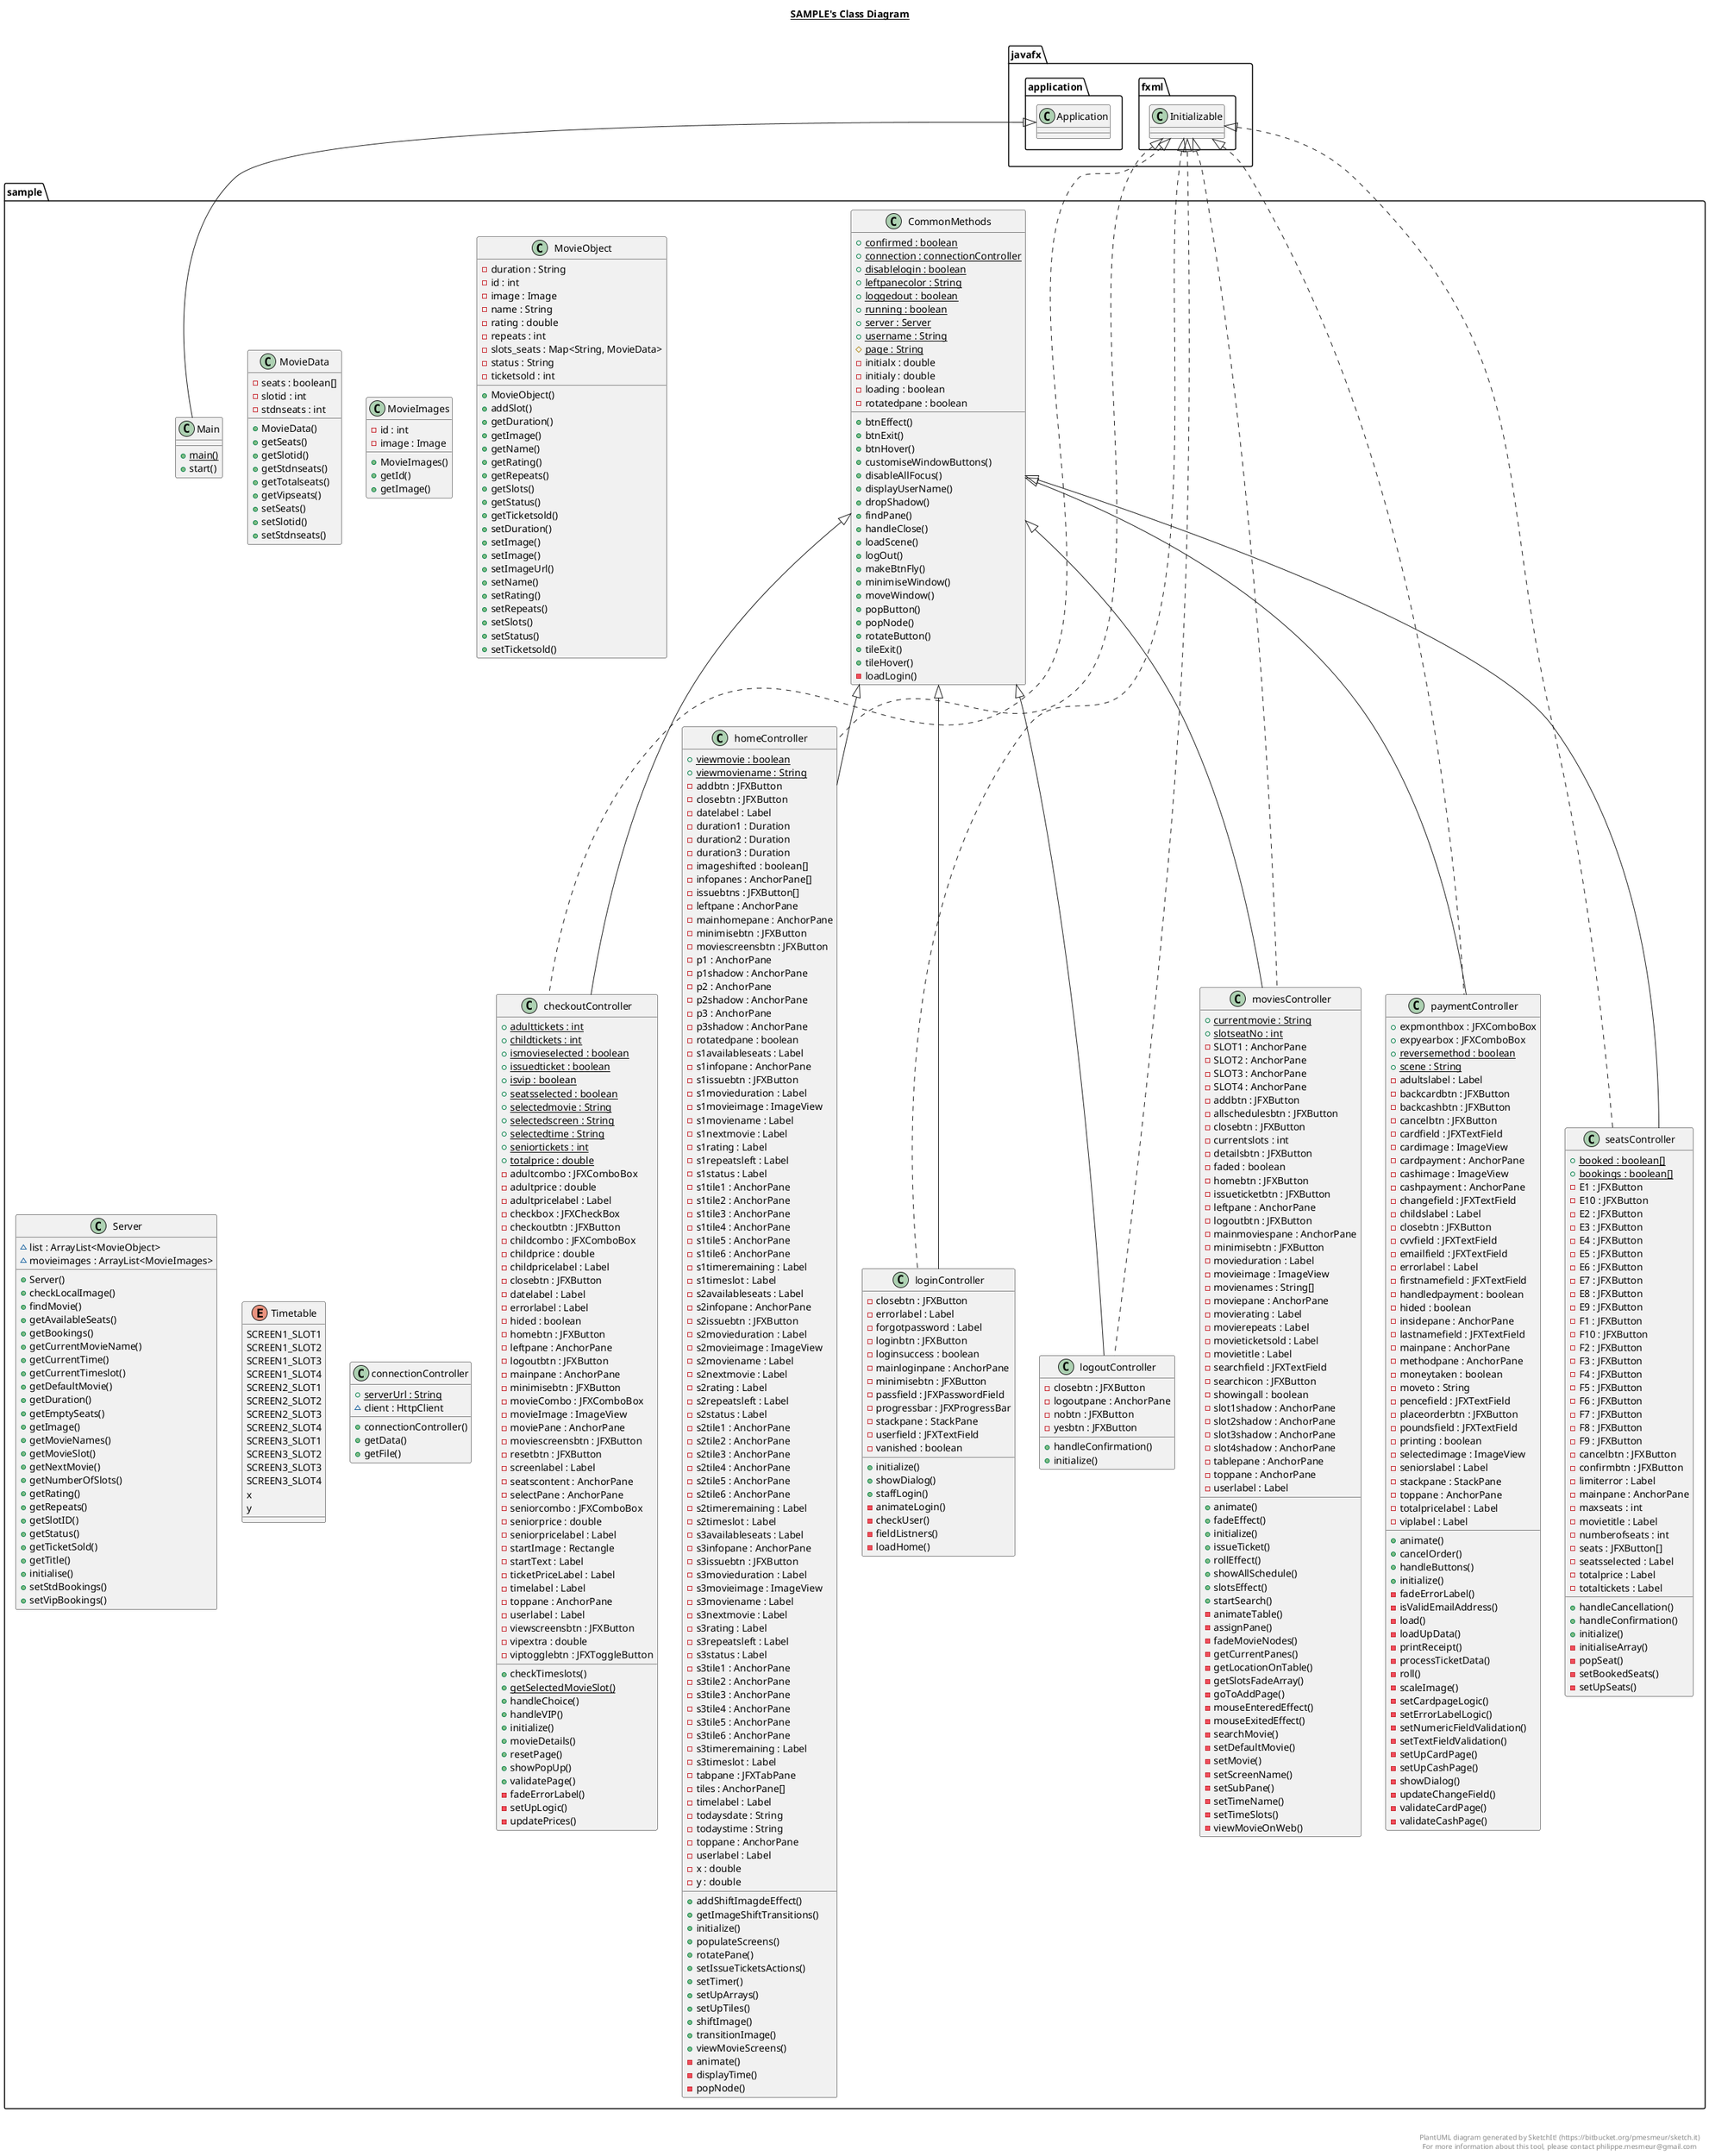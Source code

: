 @startuml

title __SAMPLE's Class Diagram__\n

  namespace sample {
    class sample.CommonMethods {
        {static} + confirmed : boolean
        {static} + connection : connectionController
        {static} + disablelogin : boolean
        {static} + leftpanecolor : String
        {static} + loggedout : boolean
        {static} + running : boolean
        {static} + server : Server
        {static} + username : String
        {static} # page : String
        - initialx : double
        - initialy : double
        - loading : boolean
        - rotatedpane : boolean
        + btnEffect()
        + btnExit()
        + btnHover()
        + customiseWindowButtons()
        + disableAllFocus()
        + displayUserName()
        + dropShadow()
        + findPane()
        + handleClose()
        + loadScene()
        + logOut()
        + makeBtnFly()
        + minimiseWindow()
        + moveWindow()
        + popButton()
        + popNode()
        + rotateButton()
        + tileExit()
        + tileHover()
        - loadLogin()
    }
  }
  

  namespace sample {
    class sample.Main {
        {static} + main()
        + start()
    }
  }
  

  namespace sample {
    class sample.MovieData {
        - seats : boolean[]
        - slotid : int
        - stdnseats : int
        + MovieData()
        + getSeats()
        + getSlotid()
        + getStdnseats()
        + getTotalseats()
        + getVipseats()
        + setSeats()
        + setSlotid()
        + setStdnseats()
    }
  }
  

  namespace sample {
    class sample.MovieImages {
        - id : int
        - image : Image
        + MovieImages()
        + getId()
        + getImage()
    }
  }
  

  namespace sample {
    class sample.MovieObject {
        - duration : String
        - id : int
        - image : Image
        - name : String
        - rating : double
        - repeats : int
        - slots_seats : Map<String, MovieData>
        - status : String
        - ticketsold : int
        + MovieObject()
        + addSlot()
        + getDuration()
        + getImage()
        + getName()
        + getRating()
        + getRepeats()
        + getSlots()
        + getStatus()
        + getTicketsold()
        + setDuration()
        + setImage()
        + setImage()
        + setImageUrl()
        + setName()
        + setRating()
        + setRepeats()
        + setSlots()
        + setStatus()
        + setTicketsold()
    }
  }
  

  namespace sample {
    class sample.Server {
        ~ list : ArrayList<MovieObject>
        ~ movieimages : ArrayList<MovieImages>
        + Server()
        + checkLocalImage()
        + findMovie()
        + getAvailableSeats()
        + getBookings()
        + getCurrentMovieName()
        + getCurrentTime()
        + getCurrentTimeslot()
        + getDefaultMovie()
        + getDuration()
        + getEmptySeats()
        + getImage()
        + getMovieNames()
        + getMovieSlot()
        + getNextMovie()
        + getNumberOfSlots()
        + getRating()
        + getRepeats()
        + getSlotID()
        + getStatus()
        + getTicketSold()
        + getTitle()
        + initialise()
        + setStdBookings()
        + setVipBookings()
    }
  }
  

  namespace sample {
    enum Timetable {
      SCREEN1_SLOT1
      SCREEN1_SLOT2
      SCREEN1_SLOT3
      SCREEN1_SLOT4
      SCREEN2_SLOT1
      SCREEN2_SLOT2
      SCREEN2_SLOT3
      SCREEN2_SLOT4
      SCREEN3_SLOT1
      SCREEN3_SLOT2
      SCREEN3_SLOT3
      SCREEN3_SLOT4
      x
      y
    }
  }
  

  namespace sample {
    class sample.checkoutController {
        {static} + adulttickets : int
        {static} + childtickets : int
        {static} + ismovieselected : boolean
        {static} + issuedticket : boolean
        {static} + isvip : boolean
        {static} + seatsselected : boolean
        {static} + selectedmovie : String
        {static} + selectedscreen : String
        {static} + selectedtime : String
        {static} + seniortickets : int
        {static} + totalprice : double
        - adultcombo : JFXComboBox
        - adultprice : double
        - adultpricelabel : Label
        - checkbox : JFXCheckBox
        - checkoutbtn : JFXButton
        - childcombo : JFXComboBox
        - childprice : double
        - childpricelabel : Label
        - closebtn : JFXButton
        - datelabel : Label
        - errorlabel : Label
        - hided : boolean
        - homebtn : JFXButton
        - leftpane : AnchorPane
        - logoutbtn : JFXButton
        - mainpane : AnchorPane
        - minimisebtn : JFXButton
        - movieCombo : JFXComboBox
        - movieImage : ImageView
        - moviePane : AnchorPane
        - moviescreensbtn : JFXButton
        - resetbtn : JFXButton
        - screenlabel : Label
        - seatscontent : AnchorPane
        - selectPane : AnchorPane
        - seniorcombo : JFXComboBox
        - seniorprice : double
        - seniorpricelabel : Label
        - startImage : Rectangle
        - startText : Label
        - ticketPriceLabel : Label
        - timelabel : Label
        - toppane : AnchorPane
        - userlabel : Label
        - viewscreensbtn : JFXButton
        - vipextra : double
        - viptogglebtn : JFXToggleButton
        + checkTimeslots()
        {static} + getSelectedMovieSlot()
        + handleChoice()
        + handleVIP()
        + initialize()
        + movieDetails()
        + resetPage()
        + showPopUp()
        + validatePage()
        - fadeErrorLabel()
        - setUpLogic()
        - updatePrices()
    }
  }
  

  namespace sample {
    class sample.connectionController {
        {static} + serverUrl : String
        ~ client : HttpClient
        + connectionController()
        + getData()
        + getFile()
    }
  }
  

  namespace sample {
    class sample.homeController {
        {static} + viewmovie : boolean
        {static} + viewmoviename : String
        - addbtn : JFXButton
        - closebtn : JFXButton
        - datelabel : Label
        - duration1 : Duration
        - duration2 : Duration
        - duration3 : Duration
        - imageshifted : boolean[]
        - infopanes : AnchorPane[]
        - issuebtns : JFXButton[]
        - leftpane : AnchorPane
        - mainhomepane : AnchorPane
        - minimisebtn : JFXButton
        - moviescreensbtn : JFXButton
        - p1 : AnchorPane
        - p1shadow : AnchorPane
        - p2 : AnchorPane
        - p2shadow : AnchorPane
        - p3 : AnchorPane
        - p3shadow : AnchorPane
        - rotatedpane : boolean
        - s1availableseats : Label
        - s1infopane : AnchorPane
        - s1issuebtn : JFXButton
        - s1movieduration : Label
        - s1movieimage : ImageView
        - s1moviename : Label
        - s1nextmovie : Label
        - s1rating : Label
        - s1repeatsleft : Label
        - s1status : Label
        - s1tile1 : AnchorPane
        - s1tile2 : AnchorPane
        - s1tile3 : AnchorPane
        - s1tile4 : AnchorPane
        - s1tile5 : AnchorPane
        - s1tile6 : AnchorPane
        - s1timeremaining : Label
        - s1timeslot : Label
        - s2availableseats : Label
        - s2infopane : AnchorPane
        - s2issuebtn : JFXButton
        - s2movieduration : Label
        - s2movieimage : ImageView
        - s2moviename : Label
        - s2nextmovie : Label
        - s2rating : Label
        - s2repeatsleft : Label
        - s2status : Label
        - s2tile1 : AnchorPane
        - s2tile2 : AnchorPane
        - s2tile3 : AnchorPane
        - s2tile4 : AnchorPane
        - s2tile5 : AnchorPane
        - s2tile6 : AnchorPane
        - s2timeremaining : Label
        - s2timeslot : Label
        - s3availableseats : Label
        - s3infopane : AnchorPane
        - s3issuebtn : JFXButton
        - s3movieduration : Label
        - s3movieimage : ImageView
        - s3moviename : Label
        - s3nextmovie : Label
        - s3rating : Label
        - s3repeatsleft : Label
        - s3status : Label
        - s3tile1 : AnchorPane
        - s3tile2 : AnchorPane
        - s3tile3 : AnchorPane
        - s3tile4 : AnchorPane
        - s3tile5 : AnchorPane
        - s3tile6 : AnchorPane
        - s3timeremaining : Label
        - s3timeslot : Label
        - tabpane : JFXTabPane
        - tiles : AnchorPane[]
        - timelabel : Label
        - todaysdate : String
        - todaystime : String
        - toppane : AnchorPane
        - userlabel : Label
        - x : double
        - y : double
        + addShiftImagdeEffect()
        + getImageShiftTransitions()
        + initialize()
        + populateScreens()
        + rotatePane()
        + setIssueTicketsActions()
        + setTimer()
        + setUpArrays()
        + setUpTiles()
        + shiftImage()
        + transitionImage()
        + viewMovieScreens()
        - animate()
        - displayTime()
        - popNode()
    }
  }
  

  namespace sample {
    class sample.loginController {
        - closebtn : JFXButton
        - errorlabel : Label
        - forgotpassword : Label
        - loginbtn : JFXButton
        - loginsuccess : boolean
        - mainloginpane : AnchorPane
        - minimisebtn : JFXButton
        - passfield : JFXPasswordField
        - progressbar : JFXProgressBar
        - stackpane : StackPane
        - userfield : JFXTextField
        - vanished : boolean
        + initialize()
        + showDialog()
        + staffLogin()
        - animateLogin()
        - checkUser()
        - fieldListners()
        - loadHome()
    }
  }
  

  namespace sample {
    class sample.logoutController {
        - closebtn : JFXButton
        - logoutpane : AnchorPane
        - nobtn : JFXButton
        - yesbtn : JFXButton
        + handleConfirmation()
        + initialize()
    }
  }
  

  namespace sample {
    class sample.moviesController {
        {static} + currentmovie : String
        {static} + slotseatNo : int
        - SLOT1 : AnchorPane
        - SLOT2 : AnchorPane
        - SLOT3 : AnchorPane
        - SLOT4 : AnchorPane
        - addbtn : JFXButton
        - allschedulesbtn : JFXButton
        - closebtn : JFXButton
        - currentslots : int
        - detailsbtn : JFXButton
        - faded : boolean
        - homebtn : JFXButton
        - issueticketbtn : JFXButton
        - leftpane : AnchorPane
        - logoutbtn : JFXButton
        - mainmoviespane : AnchorPane
        - minimisebtn : JFXButton
        - movieduration : Label
        - movieimage : ImageView
        - movienames : String[]
        - moviepane : AnchorPane
        - movierating : Label
        - movierepeats : Label
        - movieticketsold : Label
        - movietitle : Label
        - searchfield : JFXTextField
        - searchicon : JFXButton
        - showingall : boolean
        - slot1shadow : AnchorPane
        - slot2shadow : AnchorPane
        - slot3shadow : AnchorPane
        - slot4shadow : AnchorPane
        - tablepane : AnchorPane
        - toppane : AnchorPane
        - userlabel : Label
        + animate()
        + fadeEffect()
        + initialize()
        + issueTicket()
        + rollEffect()
        + showAllSchedule()
        + slotsEffect()
        + startSearch()
        - animateTable()
        - assignPane()
        - fadeMovieNodes()
        - getCurrentPanes()
        - getLocationOnTable()
        - getSlotsFadeArray()
        - goToAddPage()
        - mouseEnteredEffect()
        - mouseExitedEffect()
        - searchMovie()
        - setDefaultMovie()
        - setMovie()
        - setScreenName()
        - setSubPane()
        - setTimeName()
        - setTimeSlots()
        - viewMovieOnWeb()
    }
  }
  

  namespace sample {
    class sample.paymentController {
        + expmonthbox : JFXComboBox
        + expyearbox : JFXComboBox
        {static} + reversemethod : boolean
        {static} + scene : String
        - adultslabel : Label
        - backcardbtn : JFXButton
        - backcashbtn : JFXButton
        - cancelbtn : JFXButton
        - cardfield : JFXTextField
        - cardimage : ImageView
        - cardpayment : AnchorPane
        - cashimage : ImageView
        - cashpayment : AnchorPane
        - changefield : JFXTextField
        - childslabel : Label
        - closebtn : JFXButton
        - cvvfield : JFXTextField
        - emailfield : JFXTextField
        - errorlabel : Label
        - firstnamefield : JFXTextField
        - handledpayment : boolean
        - hided : boolean
        - insidepane : AnchorPane
        - lastnamefield : JFXTextField
        - mainpane : AnchorPane
        - methodpane : AnchorPane
        - moneytaken : boolean
        - moveto : String
        - pencefield : JFXTextField
        - placeorderbtn : JFXButton
        - poundsfield : JFXTextField
        - printing : boolean
        - selectedimage : ImageView
        - seniorslabel : Label
        - stackpane : StackPane
        - toppane : AnchorPane
        - totalpricelabel : Label
        - viplabel : Label
        + animate()
        + cancelOrder()
        + handleButtons()
        + initialize()
        - fadeErrorLabel()
        - isValidEmailAddress()
        - load()
        - loadUpData()
        - printReceipt()
        - processTicketData()
        - roll()
        - scaleImage()
        - setCardpageLogic()
        - setErrorLabelLogic()
        - setNumericFieldValidation()
        - setTextFieldValidation()
        - setUpCardPage()
        - setUpCashPage()
        - showDialog()
        - updateChangeField()
        - validateCardPage()
        - validateCashPage()
    }
  }
  

  namespace sample {
    class sample.seatsController {
        {static} + booked : boolean[]
        {static} + bookings : boolean[]
        - E1 : JFXButton
        - E10 : JFXButton
        - E2 : JFXButton
        - E3 : JFXButton
        - E4 : JFXButton
        - E5 : JFXButton
        - E6 : JFXButton
        - E7 : JFXButton
        - E8 : JFXButton
        - E9 : JFXButton
        - F1 : JFXButton
        - F10 : JFXButton
        - F2 : JFXButton
        - F3 : JFXButton
        - F4 : JFXButton
        - F5 : JFXButton
        - F6 : JFXButton
        - F7 : JFXButton
        - F8 : JFXButton
        - F9 : JFXButton
        - cancelbtn : JFXButton
        - confirmbtn : JFXButton
        - limiterror : Label
        - mainpane : AnchorPane
        - maxseats : int
        - movietitle : Label
        - numberofseats : int
        - seats : JFXButton[]
        - seatsselected : Label
        - totalprice : Label
        - totaltickets : Label
        + handleCancellation()
        + handleConfirmation()
        + initialize()
        - initialiseArray()
        - popSeat()
        - setBookedSeats()
        - setUpSeats()
    }
  }
  

  sample.Main -up-|> javafx.application.Application
  sample.checkoutController .up.|> javafx.fxml.Initializable
  sample.checkoutController -up-|> sample.CommonMethods
  sample.homeController .up.|> javafx.fxml.Initializable
  sample.homeController -up-|> sample.CommonMethods
  sample.loginController .up.|> javafx.fxml.Initializable
  sample.loginController -up-|> sample.CommonMethods
  sample.logoutController .up.|> javafx.fxml.Initializable
  sample.logoutController -up-|> sample.CommonMethods
  sample.moviesController .up.|> javafx.fxml.Initializable
  sample.moviesController -up-|> sample.CommonMethods
  sample.paymentController .up.|> javafx.fxml.Initializable
  sample.paymentController -up-|> sample.CommonMethods
  sample.seatsController .up.|> javafx.fxml.Initializable
  sample.seatsController -up-|> sample.CommonMethods


right footer


PlantUML diagram generated by SketchIt! (https://bitbucket.org/pmesmeur/sketch.it)
For more information about this tool, please contact philippe.mesmeur@gmail.com
endfooter

@enduml
